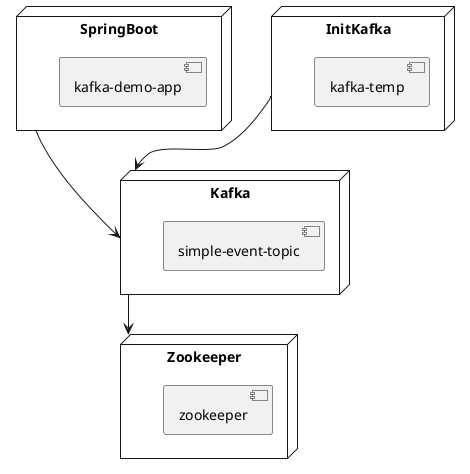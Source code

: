 @startuml
'https://plantuml.com/deployment-diagram

node "Kafka" {
  queue [simple-event-topic]
}

node "SpringBoot" {
  component [kafka-demo-app]
}

node "Zookeeper" {
  component [zookeeper]
}

node "InitKafka" {
  component [kafka-temp]
}

Kafka --> Zookeeper
SpringBoot --> Kafka
InitKafka --> Kafka

@enduml